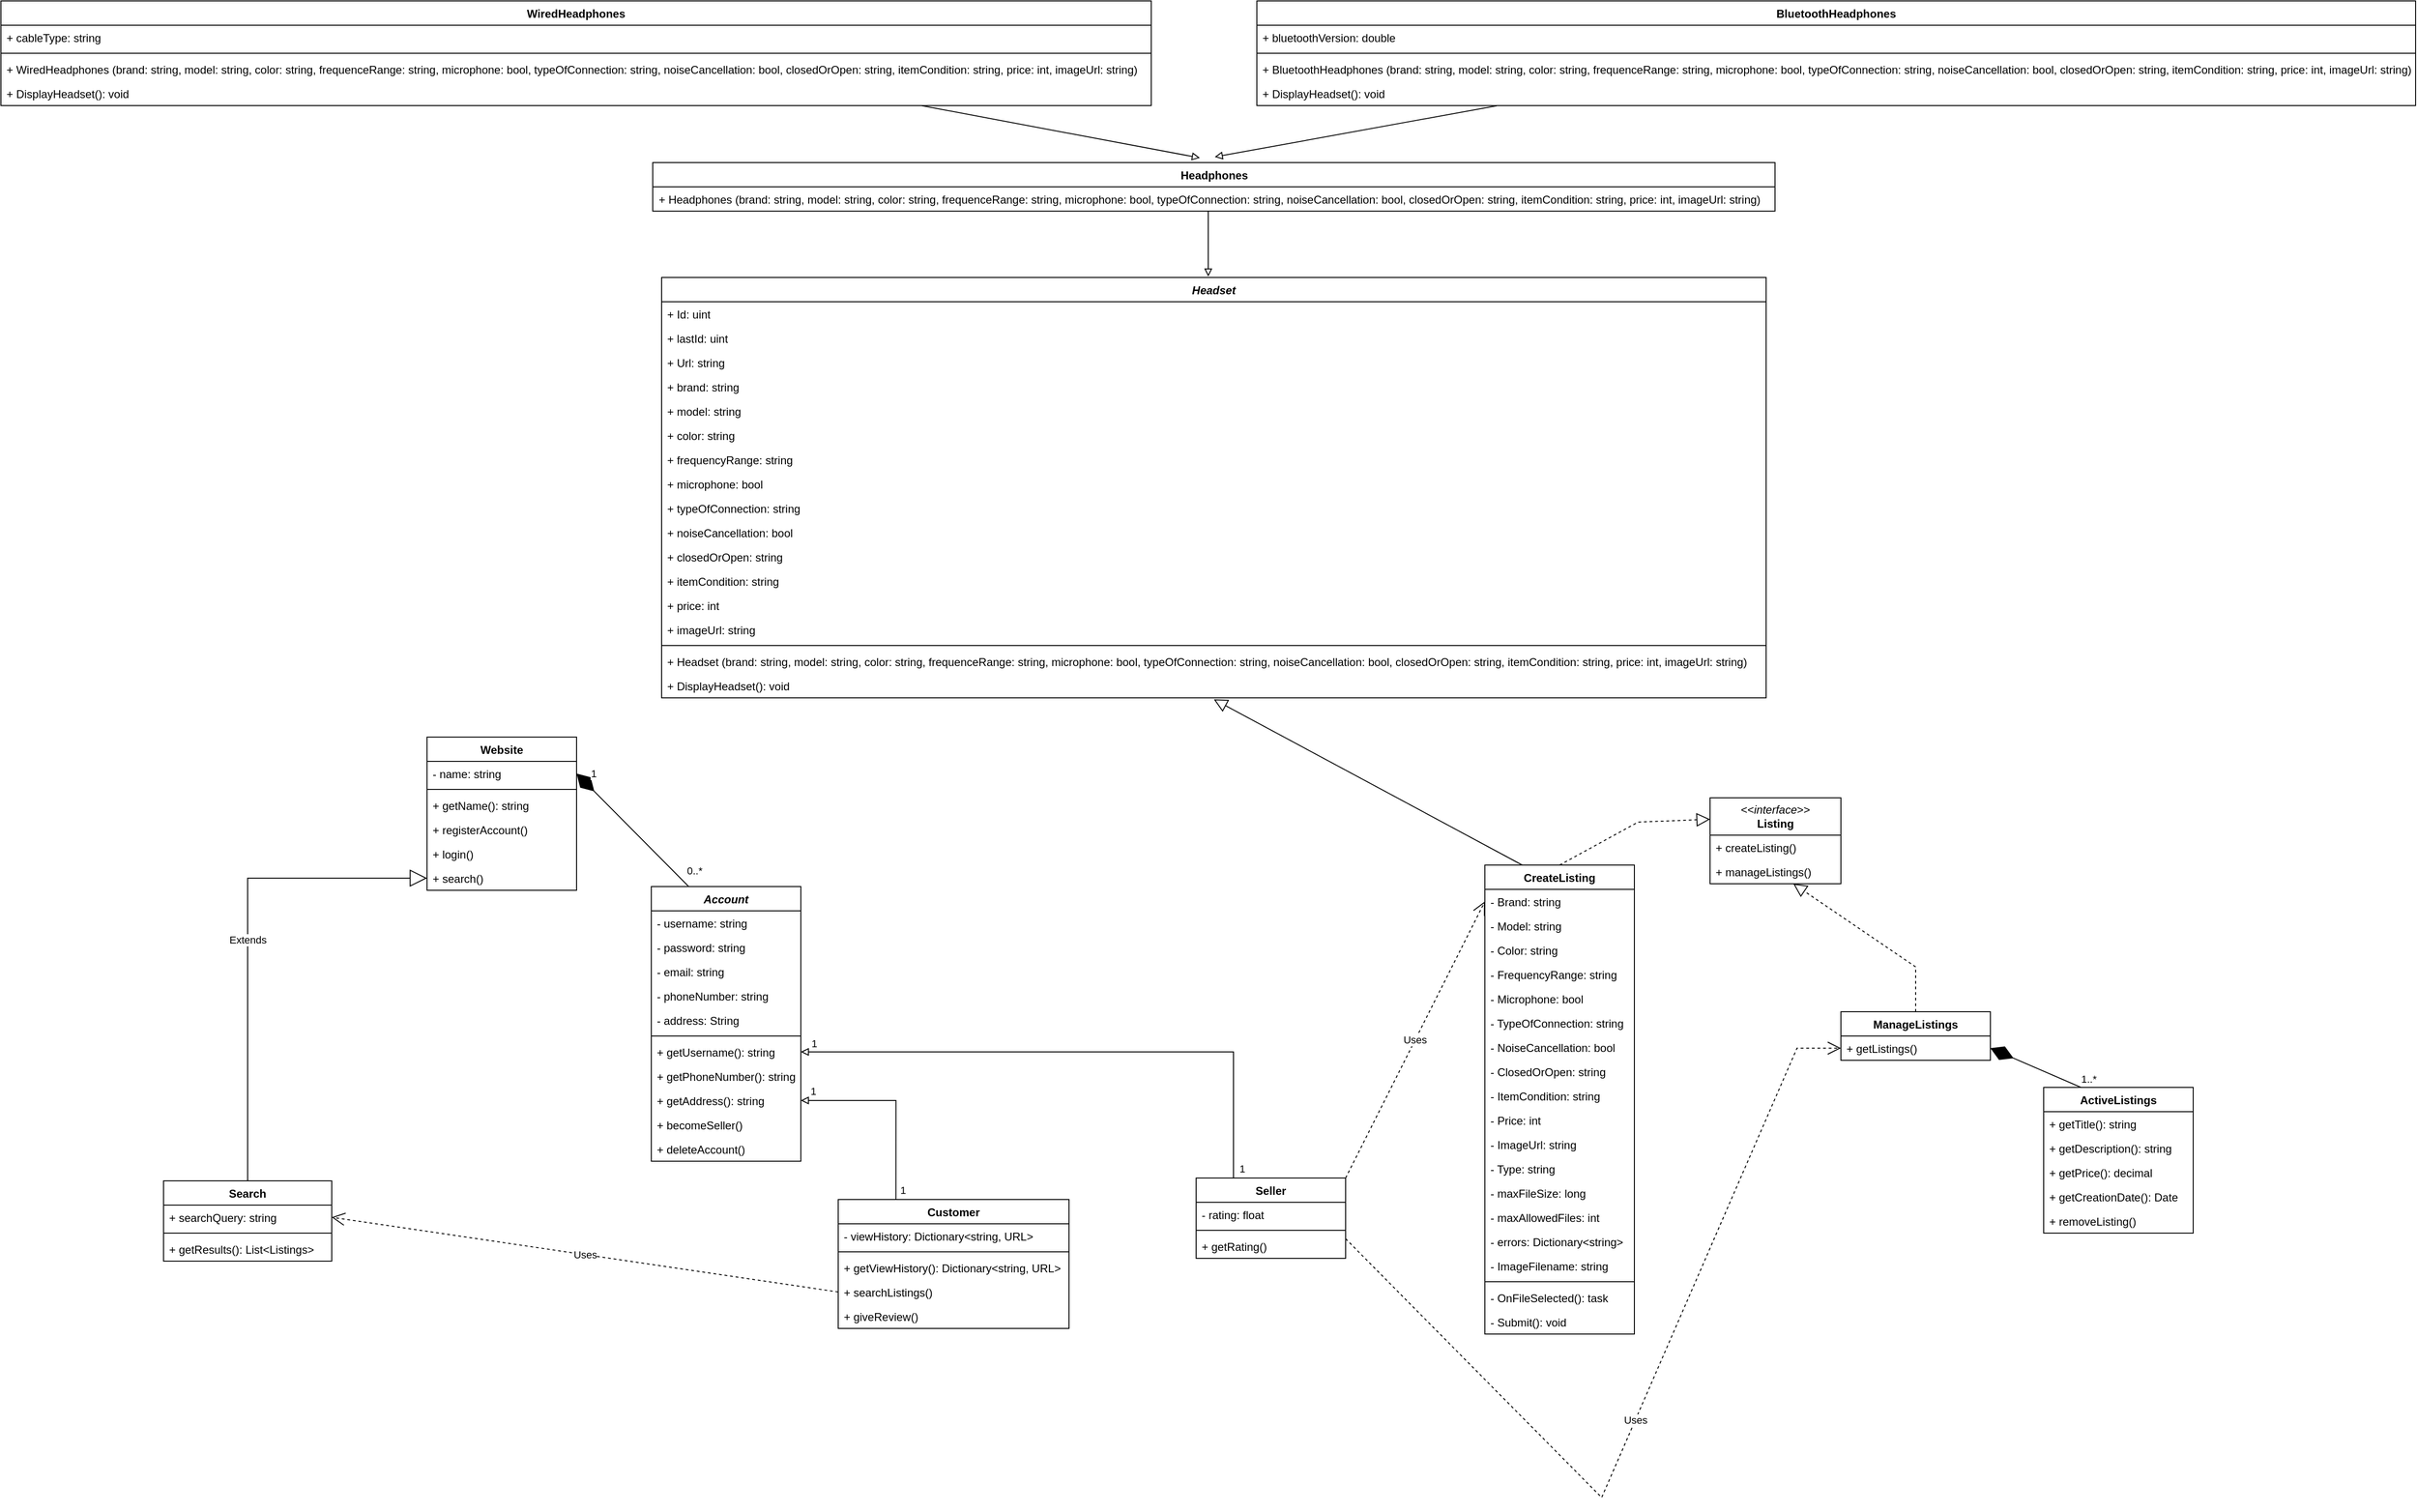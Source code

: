 <mxfile version="24.0.7" type="device">
  <diagram id="C5RBs43oDa-KdzZeNtuy" name="Page-1">
    <mxGraphModel dx="1766" dy="1510" grid="0" gridSize="10" guides="1" tooltips="1" connect="1" arrows="1" fold="1" page="0" pageScale="1" pageWidth="827" pageHeight="1169" math="0" shadow="0">
      <root>
        <mxCell id="WIyWlLk6GJQsqaUBKTNV-0" />
        <mxCell id="WIyWlLk6GJQsqaUBKTNV-1" parent="WIyWlLk6GJQsqaUBKTNV-0" />
        <mxCell id="Wh26aWjTV0uqgQxp3goM-0" value="Website" style="swimlane;fontStyle=1;align=center;verticalAlign=top;childLayout=stackLayout;horizontal=1;startSize=26;horizontalStack=0;resizeParent=1;resizeParentMax=0;resizeLast=0;collapsible=1;marginBottom=0;whiteSpace=wrap;html=1;" parent="WIyWlLk6GJQsqaUBKTNV-1" vertex="1">
          <mxGeometry x="400" y="40" width="160" height="164" as="geometry" />
        </mxCell>
        <mxCell id="Wh26aWjTV0uqgQxp3goM-1" value="- name: string" style="text;strokeColor=none;fillColor=none;align=left;verticalAlign=top;spacingLeft=4;spacingRight=4;overflow=hidden;rotatable=0;points=[[0,0.5],[1,0.5]];portConstraint=eastwest;whiteSpace=wrap;html=1;" parent="Wh26aWjTV0uqgQxp3goM-0" vertex="1">
          <mxGeometry y="26" width="160" height="26" as="geometry" />
        </mxCell>
        <mxCell id="Wh26aWjTV0uqgQxp3goM-2" value="" style="line;strokeWidth=1;fillColor=none;align=left;verticalAlign=middle;spacingTop=-1;spacingLeft=3;spacingRight=3;rotatable=0;labelPosition=right;points=[];portConstraint=eastwest;strokeColor=inherit;" parent="Wh26aWjTV0uqgQxp3goM-0" vertex="1">
          <mxGeometry y="52" width="160" height="8" as="geometry" />
        </mxCell>
        <mxCell id="Wh26aWjTV0uqgQxp3goM-3" value="+ getName(): string" style="text;strokeColor=none;fillColor=none;align=left;verticalAlign=top;spacingLeft=4;spacingRight=4;overflow=hidden;rotatable=0;points=[[0,0.5],[1,0.5]];portConstraint=eastwest;whiteSpace=wrap;html=1;" parent="Wh26aWjTV0uqgQxp3goM-0" vertex="1">
          <mxGeometry y="60" width="160" height="26" as="geometry" />
        </mxCell>
        <mxCell id="Wh26aWjTV0uqgQxp3goM-43" value="+ registerAccount()" style="text;strokeColor=none;fillColor=none;align=left;verticalAlign=top;spacingLeft=4;spacingRight=4;overflow=hidden;rotatable=0;points=[[0,0.5],[1,0.5]];portConstraint=eastwest;whiteSpace=wrap;html=1;" parent="Wh26aWjTV0uqgQxp3goM-0" vertex="1">
          <mxGeometry y="86" width="160" height="26" as="geometry" />
        </mxCell>
        <mxCell id="Wh26aWjTV0uqgQxp3goM-44" value="+ login()" style="text;strokeColor=none;fillColor=none;align=left;verticalAlign=top;spacingLeft=4;spacingRight=4;overflow=hidden;rotatable=0;points=[[0,0.5],[1,0.5]];portConstraint=eastwest;whiteSpace=wrap;html=1;" parent="Wh26aWjTV0uqgQxp3goM-0" vertex="1">
          <mxGeometry y="112" width="160" height="26" as="geometry" />
        </mxCell>
        <mxCell id="Wh26aWjTV0uqgQxp3goM-45" value="+ search()" style="text;strokeColor=none;fillColor=none;align=left;verticalAlign=top;spacingLeft=4;spacingRight=4;overflow=hidden;rotatable=0;points=[[0,0.5],[1,0.5]];portConstraint=eastwest;whiteSpace=wrap;html=1;" parent="Wh26aWjTV0uqgQxp3goM-0" vertex="1">
          <mxGeometry y="138" width="160" height="26" as="geometry" />
        </mxCell>
        <mxCell id="Wh26aWjTV0uqgQxp3goM-4" value="&lt;i&gt;Account&lt;/i&gt;" style="swimlane;fontStyle=1;align=center;verticalAlign=top;childLayout=stackLayout;horizontal=1;startSize=26;horizontalStack=0;resizeParent=1;resizeParentMax=0;resizeLast=0;collapsible=1;marginBottom=0;whiteSpace=wrap;html=1;" parent="WIyWlLk6GJQsqaUBKTNV-1" vertex="1">
          <mxGeometry x="640" y="200" width="160" height="294" as="geometry" />
        </mxCell>
        <mxCell id="Wh26aWjTV0uqgQxp3goM-5" value="- username: string" style="text;strokeColor=none;fillColor=none;align=left;verticalAlign=top;spacingLeft=4;spacingRight=4;overflow=hidden;rotatable=0;points=[[0,0.5],[1,0.5]];portConstraint=eastwest;whiteSpace=wrap;html=1;" parent="Wh26aWjTV0uqgQxp3goM-4" vertex="1">
          <mxGeometry y="26" width="160" height="26" as="geometry" />
        </mxCell>
        <mxCell id="Wh26aWjTV0uqgQxp3goM-8" value="- password: string" style="text;strokeColor=none;fillColor=none;align=left;verticalAlign=top;spacingLeft=4;spacingRight=4;overflow=hidden;rotatable=0;points=[[0,0.5],[1,0.5]];portConstraint=eastwest;whiteSpace=wrap;html=1;" parent="Wh26aWjTV0uqgQxp3goM-4" vertex="1">
          <mxGeometry y="52" width="160" height="26" as="geometry" />
        </mxCell>
        <mxCell id="Wh26aWjTV0uqgQxp3goM-9" value="- email: string" style="text;strokeColor=none;fillColor=none;align=left;verticalAlign=top;spacingLeft=4;spacingRight=4;overflow=hidden;rotatable=0;points=[[0,0.5],[1,0.5]];portConstraint=eastwest;whiteSpace=wrap;html=1;" parent="Wh26aWjTV0uqgQxp3goM-4" vertex="1">
          <mxGeometry y="78" width="160" height="26" as="geometry" />
        </mxCell>
        <mxCell id="Wh26aWjTV0uqgQxp3goM-11" value="- phoneNumber: string" style="text;strokeColor=none;fillColor=none;align=left;verticalAlign=top;spacingLeft=4;spacingRight=4;overflow=hidden;rotatable=0;points=[[0,0.5],[1,0.5]];portConstraint=eastwest;whiteSpace=wrap;html=1;" parent="Wh26aWjTV0uqgQxp3goM-4" vertex="1">
          <mxGeometry y="104" width="160" height="26" as="geometry" />
        </mxCell>
        <mxCell id="Wh26aWjTV0uqgQxp3goM-10" value="- address: String" style="text;strokeColor=none;fillColor=none;align=left;verticalAlign=top;spacingLeft=4;spacingRight=4;overflow=hidden;rotatable=0;points=[[0,0.5],[1,0.5]];portConstraint=eastwest;whiteSpace=wrap;html=1;" parent="Wh26aWjTV0uqgQxp3goM-4" vertex="1">
          <mxGeometry y="130" width="160" height="26" as="geometry" />
        </mxCell>
        <mxCell id="Wh26aWjTV0uqgQxp3goM-6" value="" style="line;strokeWidth=1;fillColor=none;align=left;verticalAlign=middle;spacingTop=-1;spacingLeft=3;spacingRight=3;rotatable=0;labelPosition=right;points=[];portConstraint=eastwest;strokeColor=inherit;" parent="Wh26aWjTV0uqgQxp3goM-4" vertex="1">
          <mxGeometry y="156" width="160" height="8" as="geometry" />
        </mxCell>
        <mxCell id="Wh26aWjTV0uqgQxp3goM-7" value="+ getUsername(): string" style="text;strokeColor=none;fillColor=none;align=left;verticalAlign=top;spacingLeft=4;spacingRight=4;overflow=hidden;rotatable=0;points=[[0,0.5],[1,0.5]];portConstraint=eastwest;whiteSpace=wrap;html=1;" parent="Wh26aWjTV0uqgQxp3goM-4" vertex="1">
          <mxGeometry y="164" width="160" height="26" as="geometry" />
        </mxCell>
        <mxCell id="Wh26aWjTV0uqgQxp3goM-12" value="+ getPhoneNumber(): string" style="text;strokeColor=none;fillColor=none;align=left;verticalAlign=top;spacingLeft=4;spacingRight=4;overflow=hidden;rotatable=0;points=[[0,0.5],[1,0.5]];portConstraint=eastwest;whiteSpace=wrap;html=1;" parent="Wh26aWjTV0uqgQxp3goM-4" vertex="1">
          <mxGeometry y="190" width="160" height="26" as="geometry" />
        </mxCell>
        <mxCell id="Wh26aWjTV0uqgQxp3goM-13" value="+ getAddress(): string" style="text;strokeColor=none;fillColor=none;align=left;verticalAlign=top;spacingLeft=4;spacingRight=4;overflow=hidden;rotatable=0;points=[[0,0.5],[1,0.5]];portConstraint=eastwest;whiteSpace=wrap;html=1;" parent="Wh26aWjTV0uqgQxp3goM-4" vertex="1">
          <mxGeometry y="216" width="160" height="26" as="geometry" />
        </mxCell>
        <mxCell id="Wh26aWjTV0uqgQxp3goM-46" value="+ becomeSeller()" style="text;strokeColor=none;fillColor=none;align=left;verticalAlign=top;spacingLeft=4;spacingRight=4;overflow=hidden;rotatable=0;points=[[0,0.5],[1,0.5]];portConstraint=eastwest;whiteSpace=wrap;html=1;" parent="Wh26aWjTV0uqgQxp3goM-4" vertex="1">
          <mxGeometry y="242" width="160" height="26" as="geometry" />
        </mxCell>
        <mxCell id="Wh26aWjTV0uqgQxp3goM-98" value="+ deleteAccount()" style="text;strokeColor=none;fillColor=none;align=left;verticalAlign=top;spacingLeft=4;spacingRight=4;overflow=hidden;rotatable=0;points=[[0,0.5],[1,0.5]];portConstraint=eastwest;whiteSpace=wrap;html=1;" parent="Wh26aWjTV0uqgQxp3goM-4" vertex="1">
          <mxGeometry y="268" width="160" height="26" as="geometry" />
        </mxCell>
        <mxCell id="Wh26aWjTV0uqgQxp3goM-18" value="" style="endArrow=diamondThin;endFill=1;endSize=24;html=1;rounded=0;entryX=1;entryY=0.5;entryDx=0;entryDy=0;exitX=0.25;exitY=0;exitDx=0;exitDy=0;" parent="WIyWlLk6GJQsqaUBKTNV-1" source="Wh26aWjTV0uqgQxp3goM-4" target="Wh26aWjTV0uqgQxp3goM-1" edge="1">
          <mxGeometry width="160" relative="1" as="geometry">
            <mxPoint x="690" y="190" as="sourcePoint" />
            <mxPoint x="850" y="190" as="targetPoint" />
          </mxGeometry>
        </mxCell>
        <mxCell id="Wh26aWjTV0uqgQxp3goM-19" value="1" style="edgeLabel;html=1;align=center;verticalAlign=middle;resizable=0;points=[];" parent="Wh26aWjTV0uqgQxp3goM-18" vertex="1" connectable="0">
          <mxGeometry x="0.67" y="2" relative="1" as="geometry">
            <mxPoint y="-21" as="offset" />
          </mxGeometry>
        </mxCell>
        <mxCell id="Wh26aWjTV0uqgQxp3goM-20" value="0..*" style="edgeLabel;html=1;align=center;verticalAlign=middle;resizable=0;points=[];" parent="Wh26aWjTV0uqgQxp3goM-18" vertex="1" connectable="0">
          <mxGeometry x="-0.796" relative="1" as="geometry">
            <mxPoint x="18" y="-5" as="offset" />
          </mxGeometry>
        </mxCell>
        <mxCell id="Wh26aWjTV0uqgQxp3goM-41" style="edgeStyle=orthogonalEdgeStyle;rounded=0;orthogonalLoop=1;jettySize=auto;html=1;exitX=0.25;exitY=0;exitDx=0;exitDy=0;entryX=1;entryY=0.5;entryDx=0;entryDy=0;endArrow=block;endFill=0;" parent="WIyWlLk6GJQsqaUBKTNV-1" source="Wh26aWjTV0uqgQxp3goM-21" target="Wh26aWjTV0uqgQxp3goM-13" edge="1">
          <mxGeometry relative="1" as="geometry" />
        </mxCell>
        <mxCell id="Wh26aWjTV0uqgQxp3goM-109" value="1" style="edgeLabel;html=1;align=center;verticalAlign=middle;resizable=0;points=[];" parent="Wh26aWjTV0uqgQxp3goM-41" vertex="1" connectable="0">
          <mxGeometry x="0.861" y="-1" relative="1" as="geometry">
            <mxPoint x="-2" y="-9" as="offset" />
          </mxGeometry>
        </mxCell>
        <mxCell id="Wh26aWjTV0uqgQxp3goM-110" value="1" style="edgeLabel;html=1;align=center;verticalAlign=middle;resizable=0;points=[];" parent="Wh26aWjTV0uqgQxp3goM-41" vertex="1" connectable="0">
          <mxGeometry x="-0.903" y="2" relative="1" as="geometry">
            <mxPoint x="9" as="offset" />
          </mxGeometry>
        </mxCell>
        <mxCell id="Wh26aWjTV0uqgQxp3goM-21" value="Customer" style="swimlane;fontStyle=1;align=center;verticalAlign=top;childLayout=stackLayout;horizontal=1;startSize=26;horizontalStack=0;resizeParent=1;resizeParentMax=0;resizeLast=0;collapsible=1;marginBottom=0;whiteSpace=wrap;html=1;" parent="WIyWlLk6GJQsqaUBKTNV-1" vertex="1">
          <mxGeometry x="840" y="535" width="247" height="138" as="geometry" />
        </mxCell>
        <mxCell id="Wh26aWjTV0uqgQxp3goM-26" value="- viewHistory: Dictionary&amp;lt;string, URL&amp;gt;" style="text;strokeColor=none;fillColor=none;align=left;verticalAlign=top;spacingLeft=4;spacingRight=4;overflow=hidden;rotatable=0;points=[[0,0.5],[1,0.5]];portConstraint=eastwest;whiteSpace=wrap;html=1;" parent="Wh26aWjTV0uqgQxp3goM-21" vertex="1">
          <mxGeometry y="26" width="247" height="26" as="geometry" />
        </mxCell>
        <mxCell id="Wh26aWjTV0uqgQxp3goM-27" value="" style="line;strokeWidth=1;fillColor=none;align=left;verticalAlign=middle;spacingTop=-1;spacingLeft=3;spacingRight=3;rotatable=0;labelPosition=right;points=[];portConstraint=eastwest;strokeColor=inherit;" parent="Wh26aWjTV0uqgQxp3goM-21" vertex="1">
          <mxGeometry y="52" width="247" height="8" as="geometry" />
        </mxCell>
        <mxCell id="Wh26aWjTV0uqgQxp3goM-104" value="+ getViewHistory(): Dictionary&amp;lt;string, URL&amp;gt;" style="text;strokeColor=none;fillColor=none;align=left;verticalAlign=top;spacingLeft=4;spacingRight=4;overflow=hidden;rotatable=0;points=[[0,0.5],[1,0.5]];portConstraint=eastwest;whiteSpace=wrap;html=1;" parent="Wh26aWjTV0uqgQxp3goM-21" vertex="1">
          <mxGeometry y="60" width="247" height="26" as="geometry" />
        </mxCell>
        <mxCell id="Wh26aWjTV0uqgQxp3goM-28" value="+ searchListings()" style="text;strokeColor=none;fillColor=none;align=left;verticalAlign=top;spacingLeft=4;spacingRight=4;overflow=hidden;rotatable=0;points=[[0,0.5],[1,0.5]];portConstraint=eastwest;whiteSpace=wrap;html=1;" parent="Wh26aWjTV0uqgQxp3goM-21" vertex="1">
          <mxGeometry y="86" width="247" height="26" as="geometry" />
        </mxCell>
        <mxCell id="Wh26aWjTV0uqgQxp3goM-29" value="+ giveReview()" style="text;strokeColor=none;fillColor=none;align=left;verticalAlign=top;spacingLeft=4;spacingRight=4;overflow=hidden;rotatable=0;points=[[0,0.5],[1,0.5]];portConstraint=eastwest;whiteSpace=wrap;html=1;" parent="Wh26aWjTV0uqgQxp3goM-21" vertex="1">
          <mxGeometry y="112" width="247" height="26" as="geometry" />
        </mxCell>
        <mxCell id="Wh26aWjTV0uqgQxp3goM-31" value="Seller" style="swimlane;fontStyle=1;align=center;verticalAlign=top;childLayout=stackLayout;horizontal=1;startSize=26;horizontalStack=0;resizeParent=1;resizeParentMax=0;resizeLast=0;collapsible=1;marginBottom=0;whiteSpace=wrap;html=1;" parent="WIyWlLk6GJQsqaUBKTNV-1" vertex="1">
          <mxGeometry x="1223" y="512" width="160" height="86" as="geometry" />
        </mxCell>
        <mxCell id="Wh26aWjTV0uqgQxp3goM-32" value="- rating: float" style="text;strokeColor=none;fillColor=none;align=left;verticalAlign=top;spacingLeft=4;spacingRight=4;overflow=hidden;rotatable=0;points=[[0,0.5],[1,0.5]];portConstraint=eastwest;whiteSpace=wrap;html=1;" parent="Wh26aWjTV0uqgQxp3goM-31" vertex="1">
          <mxGeometry y="26" width="160" height="26" as="geometry" />
        </mxCell>
        <mxCell id="Wh26aWjTV0uqgQxp3goM-37" value="" style="line;strokeWidth=1;fillColor=none;align=left;verticalAlign=middle;spacingTop=-1;spacingLeft=3;spacingRight=3;rotatable=0;labelPosition=right;points=[];portConstraint=eastwest;strokeColor=inherit;" parent="Wh26aWjTV0uqgQxp3goM-31" vertex="1">
          <mxGeometry y="52" width="160" height="8" as="geometry" />
        </mxCell>
        <mxCell id="Wh26aWjTV0uqgQxp3goM-97" value="+ getRating()" style="text;strokeColor=none;fillColor=none;align=left;verticalAlign=top;spacingLeft=4;spacingRight=4;overflow=hidden;rotatable=0;points=[[0,0.5],[1,0.5]];portConstraint=eastwest;whiteSpace=wrap;html=1;" parent="Wh26aWjTV0uqgQxp3goM-31" vertex="1">
          <mxGeometry y="60" width="160" height="26" as="geometry" />
        </mxCell>
        <mxCell id="Wh26aWjTV0uqgQxp3goM-42" style="edgeStyle=orthogonalEdgeStyle;rounded=0;orthogonalLoop=1;jettySize=auto;html=1;exitX=0.25;exitY=0;exitDx=0;exitDy=0;entryX=1;entryY=0.5;entryDx=0;entryDy=0;endArrow=block;endFill=0;" parent="WIyWlLk6GJQsqaUBKTNV-1" source="Wh26aWjTV0uqgQxp3goM-31" target="Wh26aWjTV0uqgQxp3goM-7" edge="1">
          <mxGeometry relative="1" as="geometry" />
        </mxCell>
        <mxCell id="Wh26aWjTV0uqgQxp3goM-107" value="1" style="edgeLabel;html=1;align=center;verticalAlign=middle;resizable=0;points=[];" parent="Wh26aWjTV0uqgQxp3goM-42" vertex="1" connectable="0">
          <mxGeometry x="0.933" relative="1" as="geometry">
            <mxPoint x="-6" y="-9" as="offset" />
          </mxGeometry>
        </mxCell>
        <mxCell id="Wh26aWjTV0uqgQxp3goM-108" value="1" style="edgeLabel;html=1;align=center;verticalAlign=middle;resizable=0;points=[];" parent="Wh26aWjTV0uqgQxp3goM-42" vertex="1" connectable="0">
          <mxGeometry x="-0.965" y="-1" relative="1" as="geometry">
            <mxPoint x="8" as="offset" />
          </mxGeometry>
        </mxCell>
        <mxCell id="Wh26aWjTV0uqgQxp3goM-48" value="&amp;lt;&amp;lt;&lt;i&gt;interface&lt;/i&gt;&amp;gt;&amp;gt;&lt;br&gt;&lt;b&gt;Listing&lt;/b&gt;" style="swimlane;fontStyle=0;childLayout=stackLayout;horizontal=1;startSize=40;fillColor=none;horizontalStack=0;resizeParent=1;resizeParentMax=0;resizeLast=0;collapsible=1;marginBottom=0;whiteSpace=wrap;html=1;" parent="WIyWlLk6GJQsqaUBKTNV-1" vertex="1">
          <mxGeometry x="1773" y="105" width="140" height="92" as="geometry" />
        </mxCell>
        <mxCell id="Wh26aWjTV0uqgQxp3goM-49" value="+ createListing()" style="text;strokeColor=none;fillColor=none;align=left;verticalAlign=top;spacingLeft=4;spacingRight=4;overflow=hidden;rotatable=0;points=[[0,0.5],[1,0.5]];portConstraint=eastwest;whiteSpace=wrap;html=1;" parent="Wh26aWjTV0uqgQxp3goM-48" vertex="1">
          <mxGeometry y="40" width="140" height="26" as="geometry" />
        </mxCell>
        <mxCell id="Wh26aWjTV0uqgQxp3goM-50" value="+ manageListings()" style="text;strokeColor=none;fillColor=none;align=left;verticalAlign=top;spacingLeft=4;spacingRight=4;overflow=hidden;rotatable=0;points=[[0,0.5],[1,0.5]];portConstraint=eastwest;whiteSpace=wrap;html=1;" parent="Wh26aWjTV0uqgQxp3goM-48" vertex="1">
          <mxGeometry y="66" width="140" height="26" as="geometry" />
        </mxCell>
        <mxCell id="Wh26aWjTV0uqgQxp3goM-52" value="CreateListing" style="swimlane;fontStyle=1;align=center;verticalAlign=top;childLayout=stackLayout;horizontal=1;startSize=26;horizontalStack=0;resizeParent=1;resizeParentMax=0;resizeLast=0;collapsible=1;marginBottom=0;whiteSpace=wrap;html=1;" parent="WIyWlLk6GJQsqaUBKTNV-1" vertex="1">
          <mxGeometry x="1532" y="177" width="160" height="502" as="geometry" />
        </mxCell>
        <mxCell id="Wh26aWjTV0uqgQxp3goM-53" value="- Brand: string" style="text;strokeColor=none;fillColor=none;align=left;verticalAlign=top;spacingLeft=4;spacingRight=4;overflow=hidden;rotatable=0;points=[[0,0.5],[1,0.5]];portConstraint=eastwest;whiteSpace=wrap;html=1;" parent="Wh26aWjTV0uqgQxp3goM-52" vertex="1">
          <mxGeometry y="26" width="160" height="26" as="geometry" />
        </mxCell>
        <mxCell id="Wh26aWjTV0uqgQxp3goM-60" value="- Model: string" style="text;strokeColor=none;fillColor=none;align=left;verticalAlign=top;spacingLeft=4;spacingRight=4;overflow=hidden;rotatable=0;points=[[0,0.5],[1,0.5]];portConstraint=eastwest;whiteSpace=wrap;html=1;" parent="Wh26aWjTV0uqgQxp3goM-52" vertex="1">
          <mxGeometry y="52" width="160" height="26" as="geometry" />
        </mxCell>
        <mxCell id="Wh26aWjTV0uqgQxp3goM-61" value="- Color: string" style="text;strokeColor=none;fillColor=none;align=left;verticalAlign=top;spacingLeft=4;spacingRight=4;overflow=hidden;rotatable=0;points=[[0,0.5],[1,0.5]];portConstraint=eastwest;whiteSpace=wrap;html=1;" parent="Wh26aWjTV0uqgQxp3goM-52" vertex="1">
          <mxGeometry y="78" width="160" height="26" as="geometry" />
        </mxCell>
        <mxCell id="Wh26aWjTV0uqgQxp3goM-62" value="- FrequencyRange: string" style="text;strokeColor=none;fillColor=none;align=left;verticalAlign=top;spacingLeft=4;spacingRight=4;overflow=hidden;rotatable=0;points=[[0,0.5],[1,0.5]];portConstraint=eastwest;whiteSpace=wrap;html=1;" parent="Wh26aWjTV0uqgQxp3goM-52" vertex="1">
          <mxGeometry y="104" width="160" height="26" as="geometry" />
        </mxCell>
        <mxCell id="VGPgQlgKn9IcJByzv7eH-1" value="- Microphone: bool" style="text;strokeColor=none;fillColor=none;align=left;verticalAlign=top;spacingLeft=4;spacingRight=4;overflow=hidden;rotatable=0;points=[[0,0.5],[1,0.5]];portConstraint=eastwest;whiteSpace=wrap;html=1;" vertex="1" parent="Wh26aWjTV0uqgQxp3goM-52">
          <mxGeometry y="130" width="160" height="26" as="geometry" />
        </mxCell>
        <mxCell id="VGPgQlgKn9IcJByzv7eH-0" value="- TypeOfConnection: string" style="text;strokeColor=none;fillColor=none;align=left;verticalAlign=top;spacingLeft=4;spacingRight=4;overflow=hidden;rotatable=0;points=[[0,0.5],[1,0.5]];portConstraint=eastwest;whiteSpace=wrap;html=1;" vertex="1" parent="Wh26aWjTV0uqgQxp3goM-52">
          <mxGeometry y="156" width="160" height="26" as="geometry" />
        </mxCell>
        <mxCell id="VGPgQlgKn9IcJByzv7eH-2" value="- NoiseCancellation: bool" style="text;strokeColor=none;fillColor=none;align=left;verticalAlign=top;spacingLeft=4;spacingRight=4;overflow=hidden;rotatable=0;points=[[0,0.5],[1,0.5]];portConstraint=eastwest;whiteSpace=wrap;html=1;" vertex="1" parent="Wh26aWjTV0uqgQxp3goM-52">
          <mxGeometry y="182" width="160" height="26" as="geometry" />
        </mxCell>
        <mxCell id="VGPgQlgKn9IcJByzv7eH-3" value="- ClosedOrOpen: string" style="text;strokeColor=none;fillColor=none;align=left;verticalAlign=top;spacingLeft=4;spacingRight=4;overflow=hidden;rotatable=0;points=[[0,0.5],[1,0.5]];portConstraint=eastwest;whiteSpace=wrap;html=1;" vertex="1" parent="Wh26aWjTV0uqgQxp3goM-52">
          <mxGeometry y="208" width="160" height="26" as="geometry" />
        </mxCell>
        <mxCell id="VGPgQlgKn9IcJByzv7eH-4" value="- ItemCondition: string" style="text;strokeColor=none;fillColor=none;align=left;verticalAlign=top;spacingLeft=4;spacingRight=4;overflow=hidden;rotatable=0;points=[[0,0.5],[1,0.5]];portConstraint=eastwest;whiteSpace=wrap;html=1;" vertex="1" parent="Wh26aWjTV0uqgQxp3goM-52">
          <mxGeometry y="234" width="160" height="26" as="geometry" />
        </mxCell>
        <mxCell id="VGPgQlgKn9IcJByzv7eH-5" value="- Price: int" style="text;strokeColor=none;fillColor=none;align=left;verticalAlign=top;spacingLeft=4;spacingRight=4;overflow=hidden;rotatable=0;points=[[0,0.5],[1,0.5]];portConstraint=eastwest;whiteSpace=wrap;html=1;" vertex="1" parent="Wh26aWjTV0uqgQxp3goM-52">
          <mxGeometry y="260" width="160" height="26" as="geometry" />
        </mxCell>
        <mxCell id="VGPgQlgKn9IcJByzv7eH-6" value="- ImageUrl: string" style="text;strokeColor=none;fillColor=none;align=left;verticalAlign=top;spacingLeft=4;spacingRight=4;overflow=hidden;rotatable=0;points=[[0,0.5],[1,0.5]];portConstraint=eastwest;whiteSpace=wrap;html=1;" vertex="1" parent="Wh26aWjTV0uqgQxp3goM-52">
          <mxGeometry y="286" width="160" height="26" as="geometry" />
        </mxCell>
        <mxCell id="VGPgQlgKn9IcJByzv7eH-7" value="- Type: string" style="text;strokeColor=none;fillColor=none;align=left;verticalAlign=top;spacingLeft=4;spacingRight=4;overflow=hidden;rotatable=0;points=[[0,0.5],[1,0.5]];portConstraint=eastwest;whiteSpace=wrap;html=1;" vertex="1" parent="Wh26aWjTV0uqgQxp3goM-52">
          <mxGeometry y="312" width="160" height="26" as="geometry" />
        </mxCell>
        <mxCell id="VGPgQlgKn9IcJByzv7eH-8" value="- maxFileSize: long" style="text;strokeColor=none;fillColor=none;align=left;verticalAlign=top;spacingLeft=4;spacingRight=4;overflow=hidden;rotatable=0;points=[[0,0.5],[1,0.5]];portConstraint=eastwest;whiteSpace=wrap;html=1;" vertex="1" parent="Wh26aWjTV0uqgQxp3goM-52">
          <mxGeometry y="338" width="160" height="26" as="geometry" />
        </mxCell>
        <mxCell id="VGPgQlgKn9IcJByzv7eH-9" value="- maxAllowedFiles: int" style="text;strokeColor=none;fillColor=none;align=left;verticalAlign=top;spacingLeft=4;spacingRight=4;overflow=hidden;rotatable=0;points=[[0,0.5],[1,0.5]];portConstraint=eastwest;whiteSpace=wrap;html=1;" vertex="1" parent="Wh26aWjTV0uqgQxp3goM-52">
          <mxGeometry y="364" width="160" height="26" as="geometry" />
        </mxCell>
        <mxCell id="VGPgQlgKn9IcJByzv7eH-10" value="- errors: Dictionary&amp;lt;string&amp;gt;" style="text;strokeColor=none;fillColor=none;align=left;verticalAlign=top;spacingLeft=4;spacingRight=4;overflow=hidden;rotatable=0;points=[[0,0.5],[1,0.5]];portConstraint=eastwest;whiteSpace=wrap;html=1;" vertex="1" parent="Wh26aWjTV0uqgQxp3goM-52">
          <mxGeometry y="390" width="160" height="26" as="geometry" />
        </mxCell>
        <mxCell id="VGPgQlgKn9IcJByzv7eH-11" value="- ImageFilename: string" style="text;strokeColor=none;fillColor=none;align=left;verticalAlign=top;spacingLeft=4;spacingRight=4;overflow=hidden;rotatable=0;points=[[0,0.5],[1,0.5]];portConstraint=eastwest;whiteSpace=wrap;html=1;" vertex="1" parent="Wh26aWjTV0uqgQxp3goM-52">
          <mxGeometry y="416" width="160" height="26" as="geometry" />
        </mxCell>
        <mxCell id="Wh26aWjTV0uqgQxp3goM-54" value="" style="line;strokeWidth=1;fillColor=none;align=left;verticalAlign=middle;spacingTop=-1;spacingLeft=3;spacingRight=3;rotatable=0;labelPosition=right;points=[];portConstraint=eastwest;strokeColor=inherit;" parent="Wh26aWjTV0uqgQxp3goM-52" vertex="1">
          <mxGeometry y="442" width="160" height="8" as="geometry" />
        </mxCell>
        <mxCell id="Wh26aWjTV0uqgQxp3goM-55" value="- OnFileSelected(): task" style="text;strokeColor=none;fillColor=none;align=left;verticalAlign=top;spacingLeft=4;spacingRight=4;overflow=hidden;rotatable=0;points=[[0,0.5],[1,0.5]];portConstraint=eastwest;whiteSpace=wrap;html=1;" parent="Wh26aWjTV0uqgQxp3goM-52" vertex="1">
          <mxGeometry y="450" width="160" height="26" as="geometry" />
        </mxCell>
        <mxCell id="Wh26aWjTV0uqgQxp3goM-64" value="- Submit(): void" style="text;strokeColor=none;fillColor=none;align=left;verticalAlign=top;spacingLeft=4;spacingRight=4;overflow=hidden;rotatable=0;points=[[0,0.5],[1,0.5]];portConstraint=eastwest;whiteSpace=wrap;html=1;" parent="Wh26aWjTV0uqgQxp3goM-52" vertex="1">
          <mxGeometry y="476" width="160" height="26" as="geometry" />
        </mxCell>
        <mxCell id="Wh26aWjTV0uqgQxp3goM-59" value="" style="endArrow=block;dashed=1;endFill=0;endSize=12;html=1;rounded=0;exitX=0.5;exitY=0;exitDx=0;exitDy=0;entryX=0;entryY=0.25;entryDx=0;entryDy=0;" parent="WIyWlLk6GJQsqaUBKTNV-1" source="Wh26aWjTV0uqgQxp3goM-52" target="Wh26aWjTV0uqgQxp3goM-48" edge="1">
          <mxGeometry width="160" relative="1" as="geometry">
            <mxPoint x="1674" y="314" as="sourcePoint" />
            <mxPoint x="1592" y="252" as="targetPoint" />
            <Array as="points">
              <mxPoint x="1696" y="131" />
            </Array>
          </mxGeometry>
        </mxCell>
        <mxCell id="Wh26aWjTV0uqgQxp3goM-67" value="ManageListings" style="swimlane;fontStyle=1;align=center;verticalAlign=top;childLayout=stackLayout;horizontal=1;startSize=26;horizontalStack=0;resizeParent=1;resizeParentMax=0;resizeLast=0;collapsible=1;marginBottom=0;whiteSpace=wrap;html=1;" parent="WIyWlLk6GJQsqaUBKTNV-1" vertex="1">
          <mxGeometry x="1913" y="334" width="160" height="52" as="geometry" />
        </mxCell>
        <mxCell id="Wh26aWjTV0uqgQxp3goM-73" value="+ getListings()" style="text;strokeColor=none;fillColor=none;align=left;verticalAlign=top;spacingLeft=4;spacingRight=4;overflow=hidden;rotatable=0;points=[[0,0.5],[1,0.5]];portConstraint=eastwest;whiteSpace=wrap;html=1;" parent="Wh26aWjTV0uqgQxp3goM-67" vertex="1">
          <mxGeometry y="26" width="160" height="26" as="geometry" />
        </mxCell>
        <mxCell id="Wh26aWjTV0uqgQxp3goM-78" value="" style="endArrow=block;dashed=1;endFill=0;endSize=12;html=1;rounded=0;exitX=0.5;exitY=0;exitDx=0;exitDy=0;" parent="WIyWlLk6GJQsqaUBKTNV-1" source="Wh26aWjTV0uqgQxp3goM-67" target="Wh26aWjTV0uqgQxp3goM-50" edge="1">
          <mxGeometry width="160" relative="1" as="geometry">
            <mxPoint x="1969" y="282" as="sourcePoint" />
            <mxPoint x="2129" y="282" as="targetPoint" />
            <Array as="points">
              <mxPoint x="1993" y="286" />
            </Array>
          </mxGeometry>
        </mxCell>
        <mxCell id="Wh26aWjTV0uqgQxp3goM-81" value="ActiveListings" style="swimlane;fontStyle=1;align=center;verticalAlign=top;childLayout=stackLayout;horizontal=1;startSize=26;horizontalStack=0;resizeParent=1;resizeParentMax=0;resizeLast=0;collapsible=1;marginBottom=0;whiteSpace=wrap;html=1;" parent="WIyWlLk6GJQsqaUBKTNV-1" vertex="1">
          <mxGeometry x="2130" y="415" width="160" height="156" as="geometry" />
        </mxCell>
        <mxCell id="Wh26aWjTV0uqgQxp3goM-87" value="+ getTitle(): string" style="text;strokeColor=none;fillColor=none;align=left;verticalAlign=top;spacingLeft=4;spacingRight=4;overflow=hidden;rotatable=0;points=[[0,0.5],[1,0.5]];portConstraint=eastwest;whiteSpace=wrap;html=1;" parent="Wh26aWjTV0uqgQxp3goM-81" vertex="1">
          <mxGeometry y="26" width="160" height="26" as="geometry" />
        </mxCell>
        <mxCell id="Wh26aWjTV0uqgQxp3goM-88" value="+ getDescription(): string" style="text;strokeColor=none;fillColor=none;align=left;verticalAlign=top;spacingLeft=4;spacingRight=4;overflow=hidden;rotatable=0;points=[[0,0.5],[1,0.5]];portConstraint=eastwest;whiteSpace=wrap;html=1;" parent="Wh26aWjTV0uqgQxp3goM-81" vertex="1">
          <mxGeometry y="52" width="160" height="26" as="geometry" />
        </mxCell>
        <mxCell id="Wh26aWjTV0uqgQxp3goM-89" value="+ getPrice(): decimal" style="text;strokeColor=none;fillColor=none;align=left;verticalAlign=top;spacingLeft=4;spacingRight=4;overflow=hidden;rotatable=0;points=[[0,0.5],[1,0.5]];portConstraint=eastwest;whiteSpace=wrap;html=1;" parent="Wh26aWjTV0uqgQxp3goM-81" vertex="1">
          <mxGeometry y="78" width="160" height="26" as="geometry" />
        </mxCell>
        <mxCell id="Wh26aWjTV0uqgQxp3goM-90" value="+ getCreationDate(): Date" style="text;strokeColor=none;fillColor=none;align=left;verticalAlign=top;spacingLeft=4;spacingRight=4;overflow=hidden;rotatable=0;points=[[0,0.5],[1,0.5]];portConstraint=eastwest;whiteSpace=wrap;html=1;" parent="Wh26aWjTV0uqgQxp3goM-81" vertex="1">
          <mxGeometry y="104" width="160" height="26" as="geometry" />
        </mxCell>
        <mxCell id="Wh26aWjTV0uqgQxp3goM-91" value="+ removeListing()" style="text;strokeColor=none;fillColor=none;align=left;verticalAlign=top;spacingLeft=4;spacingRight=4;overflow=hidden;rotatable=0;points=[[0,0.5],[1,0.5]];portConstraint=eastwest;whiteSpace=wrap;html=1;" parent="Wh26aWjTV0uqgQxp3goM-81" vertex="1">
          <mxGeometry y="130" width="160" height="26" as="geometry" />
        </mxCell>
        <mxCell id="Wh26aWjTV0uqgQxp3goM-94" value="" style="endArrow=diamondThin;endFill=1;endSize=24;html=1;rounded=0;entryX=1;entryY=0.5;entryDx=0;entryDy=0;exitX=0.25;exitY=0;exitDx=0;exitDy=0;" parent="WIyWlLk6GJQsqaUBKTNV-1" source="Wh26aWjTV0uqgQxp3goM-81" target="Wh26aWjTV0uqgQxp3goM-73" edge="1">
          <mxGeometry width="160" relative="1" as="geometry">
            <mxPoint x="1976" y="444" as="sourcePoint" />
            <mxPoint x="2136" y="444" as="targetPoint" />
          </mxGeometry>
        </mxCell>
        <mxCell id="Wh26aWjTV0uqgQxp3goM-111" value="1..*" style="edgeLabel;html=1;align=center;verticalAlign=middle;resizable=0;points=[];" parent="Wh26aWjTV0uqgQxp3goM-94" vertex="1" connectable="0">
          <mxGeometry x="-0.726" y="1" relative="1" as="geometry">
            <mxPoint x="21" y="-4" as="offset" />
          </mxGeometry>
        </mxCell>
        <mxCell id="Wh26aWjTV0uqgQxp3goM-95" value="Uses" style="endArrow=open;endSize=12;dashed=1;html=1;rounded=0;exitX=1;exitY=0;exitDx=0;exitDy=0;entryX=0;entryY=0.5;entryDx=0;entryDy=0;" parent="WIyWlLk6GJQsqaUBKTNV-1" source="Wh26aWjTV0uqgQxp3goM-31" target="Wh26aWjTV0uqgQxp3goM-53" edge="1">
          <mxGeometry width="160" relative="1" as="geometry">
            <mxPoint x="1401" y="449" as="sourcePoint" />
            <mxPoint x="1561" y="449" as="targetPoint" />
          </mxGeometry>
        </mxCell>
        <mxCell id="Wh26aWjTV0uqgQxp3goM-96" value="Uses" style="endArrow=open;endSize=12;dashed=1;html=1;rounded=0;exitX=1;exitY=0.5;exitDx=0;exitDy=0;entryX=0;entryY=0.5;entryDx=0;entryDy=0;" parent="WIyWlLk6GJQsqaUBKTNV-1" target="Wh26aWjTV0uqgQxp3goM-73" edge="1">
          <mxGeometry width="160" relative="1" as="geometry">
            <mxPoint x="1383" y="577" as="sourcePoint" />
            <mxPoint x="1649" y="619" as="targetPoint" />
            <Array as="points">
              <mxPoint x="1657" y="854" />
              <mxPoint x="1866" y="373" />
            </Array>
          </mxGeometry>
        </mxCell>
        <mxCell id="Wh26aWjTV0uqgQxp3goM-99" value="Search" style="swimlane;fontStyle=1;align=center;verticalAlign=top;childLayout=stackLayout;horizontal=1;startSize=26;horizontalStack=0;resizeParent=1;resizeParentMax=0;resizeLast=0;collapsible=1;marginBottom=0;whiteSpace=wrap;html=1;" parent="WIyWlLk6GJQsqaUBKTNV-1" vertex="1">
          <mxGeometry x="118" y="515" width="180" height="86" as="geometry" />
        </mxCell>
        <mxCell id="Wh26aWjTV0uqgQxp3goM-100" value="+ searchQuery: string" style="text;strokeColor=none;fillColor=none;align=left;verticalAlign=top;spacingLeft=4;spacingRight=4;overflow=hidden;rotatable=0;points=[[0,0.5],[1,0.5]];portConstraint=eastwest;whiteSpace=wrap;html=1;" parent="Wh26aWjTV0uqgQxp3goM-99" vertex="1">
          <mxGeometry y="26" width="180" height="26" as="geometry" />
        </mxCell>
        <mxCell id="Wh26aWjTV0uqgQxp3goM-101" value="" style="line;strokeWidth=1;fillColor=none;align=left;verticalAlign=middle;spacingTop=-1;spacingLeft=3;spacingRight=3;rotatable=0;labelPosition=right;points=[];portConstraint=eastwest;strokeColor=inherit;" parent="Wh26aWjTV0uqgQxp3goM-99" vertex="1">
          <mxGeometry y="52" width="180" height="8" as="geometry" />
        </mxCell>
        <mxCell id="Wh26aWjTV0uqgQxp3goM-102" value="+ getResults(): List&amp;lt;Listings&amp;gt;" style="text;strokeColor=none;fillColor=none;align=left;verticalAlign=top;spacingLeft=4;spacingRight=4;overflow=hidden;rotatable=0;points=[[0,0.5],[1,0.5]];portConstraint=eastwest;whiteSpace=wrap;html=1;" parent="Wh26aWjTV0uqgQxp3goM-99" vertex="1">
          <mxGeometry y="60" width="180" height="26" as="geometry" />
        </mxCell>
        <mxCell id="Wh26aWjTV0uqgQxp3goM-103" value="Uses" style="endArrow=open;endSize=12;dashed=1;html=1;rounded=0;entryX=1;entryY=0.5;entryDx=0;entryDy=0;exitX=0;exitY=0.5;exitDx=0;exitDy=0;" parent="WIyWlLk6GJQsqaUBKTNV-1" source="Wh26aWjTV0uqgQxp3goM-28" target="Wh26aWjTV0uqgQxp3goM-100" edge="1">
          <mxGeometry width="160" relative="1" as="geometry">
            <mxPoint x="795" y="591" as="sourcePoint" />
            <mxPoint x="955" y="591" as="targetPoint" />
          </mxGeometry>
        </mxCell>
        <mxCell id="Wh26aWjTV0uqgQxp3goM-105" value="Extends" style="endArrow=block;endSize=16;endFill=0;html=1;rounded=0;entryX=0;entryY=0.5;entryDx=0;entryDy=0;exitX=0.5;exitY=0;exitDx=0;exitDy=0;" parent="WIyWlLk6GJQsqaUBKTNV-1" source="Wh26aWjTV0uqgQxp3goM-99" target="Wh26aWjTV0uqgQxp3goM-45" edge="1">
          <mxGeometry width="160" relative="1" as="geometry">
            <mxPoint x="451" y="383" as="sourcePoint" />
            <mxPoint x="611" y="383" as="targetPoint" />
            <Array as="points">
              <mxPoint x="208" y="191" />
            </Array>
          </mxGeometry>
        </mxCell>
        <mxCell id="Wh26aWjTV0uqgQxp3goM-112" value="&lt;i&gt;Headset&lt;/i&gt;" style="swimlane;fontStyle=1;align=center;verticalAlign=top;childLayout=stackLayout;horizontal=1;startSize=26;horizontalStack=0;resizeParent=1;resizeParentMax=0;resizeLast=0;collapsible=1;marginBottom=0;whiteSpace=wrap;html=1;" parent="WIyWlLk6GJQsqaUBKTNV-1" vertex="1">
          <mxGeometry x="651" y="-452" width="1182" height="450" as="geometry" />
        </mxCell>
        <mxCell id="VGPgQlgKn9IcJByzv7eH-13" value="+ Id: uint" style="text;strokeColor=none;fillColor=none;align=left;verticalAlign=top;spacingLeft=4;spacingRight=4;overflow=hidden;rotatable=0;points=[[0,0.5],[1,0.5]];portConstraint=eastwest;whiteSpace=wrap;html=1;" vertex="1" parent="Wh26aWjTV0uqgQxp3goM-112">
          <mxGeometry y="26" width="1182" height="26" as="geometry" />
        </mxCell>
        <mxCell id="VGPgQlgKn9IcJByzv7eH-18" value="+ lastId: uint" style="text;strokeColor=none;fillColor=none;align=left;verticalAlign=top;spacingLeft=4;spacingRight=4;overflow=hidden;rotatable=0;points=[[0,0.5],[1,0.5]];portConstraint=eastwest;whiteSpace=wrap;html=1;" vertex="1" parent="Wh26aWjTV0uqgQxp3goM-112">
          <mxGeometry y="52" width="1182" height="26" as="geometry" />
        </mxCell>
        <mxCell id="VGPgQlgKn9IcJByzv7eH-12" value="+ Url: string" style="text;strokeColor=none;fillColor=none;align=left;verticalAlign=top;spacingLeft=4;spacingRight=4;overflow=hidden;rotatable=0;points=[[0,0.5],[1,0.5]];portConstraint=eastwest;whiteSpace=wrap;html=1;" vertex="1" parent="Wh26aWjTV0uqgQxp3goM-112">
          <mxGeometry y="78" width="1182" height="26" as="geometry" />
        </mxCell>
        <mxCell id="Wh26aWjTV0uqgQxp3goM-113" value="+ brand: string" style="text;strokeColor=none;fillColor=none;align=left;verticalAlign=top;spacingLeft=4;spacingRight=4;overflow=hidden;rotatable=0;points=[[0,0.5],[1,0.5]];portConstraint=eastwest;whiteSpace=wrap;html=1;" parent="Wh26aWjTV0uqgQxp3goM-112" vertex="1">
          <mxGeometry y="104" width="1182" height="26" as="geometry" />
        </mxCell>
        <mxCell id="VGPgQlgKn9IcJByzv7eH-14" value="+ model: string" style="text;strokeColor=none;fillColor=none;align=left;verticalAlign=top;spacingLeft=4;spacingRight=4;overflow=hidden;rotatable=0;points=[[0,0.5],[1,0.5]];portConstraint=eastwest;whiteSpace=wrap;html=1;" vertex="1" parent="Wh26aWjTV0uqgQxp3goM-112">
          <mxGeometry y="130" width="1182" height="26" as="geometry" />
        </mxCell>
        <mxCell id="Wh26aWjTV0uqgQxp3goM-116" value="+ color: string" style="text;strokeColor=none;fillColor=none;align=left;verticalAlign=top;spacingLeft=4;spacingRight=4;overflow=hidden;rotatable=0;points=[[0,0.5],[1,0.5]];portConstraint=eastwest;whiteSpace=wrap;html=1;" parent="Wh26aWjTV0uqgQxp3goM-112" vertex="1">
          <mxGeometry y="156" width="1182" height="26" as="geometry" />
        </mxCell>
        <mxCell id="Wh26aWjTV0uqgQxp3goM-117" value="+ frequencyRange: string" style="text;strokeColor=none;fillColor=none;align=left;verticalAlign=top;spacingLeft=4;spacingRight=4;overflow=hidden;rotatable=0;points=[[0,0.5],[1,0.5]];portConstraint=eastwest;whiteSpace=wrap;html=1;" parent="Wh26aWjTV0uqgQxp3goM-112" vertex="1">
          <mxGeometry y="182" width="1182" height="26" as="geometry" />
        </mxCell>
        <mxCell id="Wh26aWjTV0uqgQxp3goM-118" value="+ microphone: bool" style="text;strokeColor=none;fillColor=none;align=left;verticalAlign=top;spacingLeft=4;spacingRight=4;overflow=hidden;rotatable=0;points=[[0,0.5],[1,0.5]];portConstraint=eastwest;whiteSpace=wrap;html=1;" parent="Wh26aWjTV0uqgQxp3goM-112" vertex="1">
          <mxGeometry y="208" width="1182" height="26" as="geometry" />
        </mxCell>
        <mxCell id="Wh26aWjTV0uqgQxp3goM-120" value="+ typeOfConnection: string" style="text;strokeColor=none;fillColor=none;align=left;verticalAlign=top;spacingLeft=4;spacingRight=4;overflow=hidden;rotatable=0;points=[[0,0.5],[1,0.5]];portConstraint=eastwest;whiteSpace=wrap;html=1;" parent="Wh26aWjTV0uqgQxp3goM-112" vertex="1">
          <mxGeometry y="234" width="1182" height="26" as="geometry" />
        </mxCell>
        <mxCell id="Wh26aWjTV0uqgQxp3goM-122" value="+ noiseCancellation: bool" style="text;strokeColor=none;fillColor=none;align=left;verticalAlign=top;spacingLeft=4;spacingRight=4;overflow=hidden;rotatable=0;points=[[0,0.5],[1,0.5]];portConstraint=eastwest;whiteSpace=wrap;html=1;" parent="Wh26aWjTV0uqgQxp3goM-112" vertex="1">
          <mxGeometry y="260" width="1182" height="26" as="geometry" />
        </mxCell>
        <mxCell id="Wh26aWjTV0uqgQxp3goM-121" value="+ closedOrOpen: string" style="text;strokeColor=none;fillColor=none;align=left;verticalAlign=top;spacingLeft=4;spacingRight=4;overflow=hidden;rotatable=0;points=[[0,0.5],[1,0.5]];portConstraint=eastwest;whiteSpace=wrap;html=1;" parent="Wh26aWjTV0uqgQxp3goM-112" vertex="1">
          <mxGeometry y="286" width="1182" height="26" as="geometry" />
        </mxCell>
        <mxCell id="Wh26aWjTV0uqgQxp3goM-119" value="+ itemCondition: string" style="text;strokeColor=none;fillColor=none;align=left;verticalAlign=top;spacingLeft=4;spacingRight=4;overflow=hidden;rotatable=0;points=[[0,0.5],[1,0.5]];portConstraint=eastwest;whiteSpace=wrap;html=1;" parent="Wh26aWjTV0uqgQxp3goM-112" vertex="1">
          <mxGeometry y="312" width="1182" height="26" as="geometry" />
        </mxCell>
        <mxCell id="uREHOTcs33ZpqJwG1wTb-2" value="&lt;div&gt;+ price: int&lt;/div&gt;" style="text;strokeColor=none;fillColor=none;align=left;verticalAlign=top;spacingLeft=4;spacingRight=4;overflow=hidden;rotatable=0;points=[[0,0.5],[1,0.5]];portConstraint=eastwest;whiteSpace=wrap;html=1;" parent="Wh26aWjTV0uqgQxp3goM-112" vertex="1">
          <mxGeometry y="338" width="1182" height="26" as="geometry" />
        </mxCell>
        <mxCell id="uREHOTcs33ZpqJwG1wTb-4" value="&lt;div&gt;+ imageUrl: string&lt;/div&gt;" style="text;strokeColor=none;fillColor=none;align=left;verticalAlign=top;spacingLeft=4;spacingRight=4;overflow=hidden;rotatable=0;points=[[0,0.5],[1,0.5]];portConstraint=eastwest;whiteSpace=wrap;html=1;" parent="Wh26aWjTV0uqgQxp3goM-112" vertex="1">
          <mxGeometry y="364" width="1182" height="26" as="geometry" />
        </mxCell>
        <mxCell id="Wh26aWjTV0uqgQxp3goM-114" value="" style="line;strokeWidth=1;fillColor=none;align=left;verticalAlign=middle;spacingTop=-1;spacingLeft=3;spacingRight=3;rotatable=0;labelPosition=right;points=[];portConstraint=eastwest;strokeColor=inherit;" parent="Wh26aWjTV0uqgQxp3goM-112" vertex="1">
          <mxGeometry y="390" width="1182" height="8" as="geometry" />
        </mxCell>
        <mxCell id="VGPgQlgKn9IcJByzv7eH-19" value="+ Headset (brand: string, model: string, color: string, frequenceRange: string, microphone: bool, typeOfConnection: string, noiseCancellation: bool, closedOrOpen: string, itemCondition: string, price: int, imageUrl: string)" style="text;strokeColor=none;fillColor=none;align=left;verticalAlign=top;spacingLeft=4;spacingRight=4;overflow=hidden;rotatable=0;points=[[0,0.5],[1,0.5]];portConstraint=eastwest;whiteSpace=wrap;html=1;" vertex="1" parent="Wh26aWjTV0uqgQxp3goM-112">
          <mxGeometry y="398" width="1182" height="26" as="geometry" />
        </mxCell>
        <mxCell id="Wh26aWjTV0uqgQxp3goM-115" value="+ DisplayHeadset(): void" style="text;strokeColor=none;fillColor=none;align=left;verticalAlign=top;spacingLeft=4;spacingRight=4;overflow=hidden;rotatable=0;points=[[0,0.5],[1,0.5]];portConstraint=eastwest;whiteSpace=wrap;html=1;" parent="Wh26aWjTV0uqgQxp3goM-112" vertex="1">
          <mxGeometry y="424" width="1182" height="26" as="geometry" />
        </mxCell>
        <mxCell id="Wh26aWjTV0uqgQxp3goM-125" value="" style="endArrow=block;endFill=0;endSize=12;html=1;rounded=0;exitX=0.25;exitY=0;exitDx=0;exitDy=0;entryX=0.5;entryY=1.063;entryDx=0;entryDy=0;entryPerimeter=0;" parent="WIyWlLk6GJQsqaUBKTNV-1" source="Wh26aWjTV0uqgQxp3goM-52" target="Wh26aWjTV0uqgQxp3goM-115" edge="1">
          <mxGeometry width="160" relative="1" as="geometry">
            <mxPoint x="1543" y="200" as="sourcePoint" />
            <mxPoint x="1508" y="53" as="targetPoint" />
            <Array as="points" />
          </mxGeometry>
        </mxCell>
        <mxCell id="VGPgQlgKn9IcJByzv7eH-21" value="Headphones" style="swimlane;fontStyle=1;align=center;verticalAlign=top;childLayout=stackLayout;horizontal=1;startSize=26;horizontalStack=0;resizeParent=1;resizeParentMax=0;resizeLast=0;collapsible=1;marginBottom=0;whiteSpace=wrap;html=1;" vertex="1" parent="WIyWlLk6GJQsqaUBKTNV-1">
          <mxGeometry x="641.5" y="-575" width="1201" height="52" as="geometry" />
        </mxCell>
        <mxCell id="VGPgQlgKn9IcJByzv7eH-25" value="+ Headphones (brand: string, model: string, color: string, frequenceRange: string, microphone: bool, typeOfConnection: string, noiseCancellation: bool, closedOrOpen: string, itemCondition: string, price: int, imageUrl: string)" style="text;strokeColor=none;fillColor=none;align=left;verticalAlign=top;spacingLeft=4;spacingRight=4;overflow=hidden;rotatable=0;points=[[0,0.5],[1,0.5]];portConstraint=eastwest;whiteSpace=wrap;html=1;" vertex="1" parent="VGPgQlgKn9IcJByzv7eH-21">
          <mxGeometry y="26" width="1201" height="26" as="geometry" />
        </mxCell>
        <mxCell id="VGPgQlgKn9IcJByzv7eH-26" value="" style="endArrow=block;html=1;rounded=0;exitX=0.495;exitY=0.996;exitDx=0;exitDy=0;exitPerimeter=0;endFill=0;" edge="1" parent="WIyWlLk6GJQsqaUBKTNV-1" source="VGPgQlgKn9IcJByzv7eH-25">
          <mxGeometry width="50" height="50" relative="1" as="geometry">
            <mxPoint x="1187" y="-566" as="sourcePoint" />
            <mxPoint x="1236" y="-453" as="targetPoint" />
          </mxGeometry>
        </mxCell>
        <mxCell id="VGPgQlgKn9IcJByzv7eH-27" value="BluetoothHeadphones" style="swimlane;fontStyle=1;align=center;verticalAlign=top;childLayout=stackLayout;horizontal=1;startSize=26;horizontalStack=0;resizeParent=1;resizeParentMax=0;resizeLast=0;collapsible=1;marginBottom=0;whiteSpace=wrap;html=1;" vertex="1" parent="WIyWlLk6GJQsqaUBKTNV-1">
          <mxGeometry x="1288" y="-748" width="1240" height="112" as="geometry" />
        </mxCell>
        <mxCell id="VGPgQlgKn9IcJByzv7eH-28" value="+ bluetoothVersion: double" style="text;strokeColor=none;fillColor=none;align=left;verticalAlign=top;spacingLeft=4;spacingRight=4;overflow=hidden;rotatable=0;points=[[0,0.5],[1,0.5]];portConstraint=eastwest;whiteSpace=wrap;html=1;" vertex="1" parent="VGPgQlgKn9IcJByzv7eH-27">
          <mxGeometry y="26" width="1240" height="26" as="geometry" />
        </mxCell>
        <mxCell id="VGPgQlgKn9IcJByzv7eH-29" value="" style="line;strokeWidth=1;fillColor=none;align=left;verticalAlign=middle;spacingTop=-1;spacingLeft=3;spacingRight=3;rotatable=0;labelPosition=right;points=[];portConstraint=eastwest;strokeColor=inherit;" vertex="1" parent="VGPgQlgKn9IcJByzv7eH-27">
          <mxGeometry y="52" width="1240" height="8" as="geometry" />
        </mxCell>
        <mxCell id="VGPgQlgKn9IcJByzv7eH-31" value="+ BluetoothHeadphones (brand: string, model: string, color: string, frequenceRange: string, microphone: bool, typeOfConnection: string, noiseCancellation: bool, closedOrOpen: string, itemCondition: string, price: int, imageUrl: string)" style="text;strokeColor=none;fillColor=none;align=left;verticalAlign=top;spacingLeft=4;spacingRight=4;overflow=hidden;rotatable=0;points=[[0,0.5],[1,0.5]];portConstraint=eastwest;whiteSpace=wrap;html=1;" vertex="1" parent="VGPgQlgKn9IcJByzv7eH-27">
          <mxGeometry y="60" width="1240" height="26" as="geometry" />
        </mxCell>
        <mxCell id="VGPgQlgKn9IcJByzv7eH-30" value="+ DisplayHeadset(): void" style="text;strokeColor=none;fillColor=none;align=left;verticalAlign=top;spacingLeft=4;spacingRight=4;overflow=hidden;rotatable=0;points=[[0,0.5],[1,0.5]];portConstraint=eastwest;whiteSpace=wrap;html=1;" vertex="1" parent="VGPgQlgKn9IcJByzv7eH-27">
          <mxGeometry y="86" width="1240" height="26" as="geometry" />
        </mxCell>
        <mxCell id="VGPgQlgKn9IcJByzv7eH-32" value="WiredHeadphones" style="swimlane;fontStyle=1;align=center;verticalAlign=top;childLayout=stackLayout;horizontal=1;startSize=26;horizontalStack=0;resizeParent=1;resizeParentMax=0;resizeLast=0;collapsible=1;marginBottom=0;whiteSpace=wrap;html=1;" vertex="1" parent="WIyWlLk6GJQsqaUBKTNV-1">
          <mxGeometry x="-56" y="-748" width="1231" height="112" as="geometry" />
        </mxCell>
        <mxCell id="VGPgQlgKn9IcJByzv7eH-33" value="+ cableType: string" style="text;strokeColor=none;fillColor=none;align=left;verticalAlign=top;spacingLeft=4;spacingRight=4;overflow=hidden;rotatable=0;points=[[0,0.5],[1,0.5]];portConstraint=eastwest;whiteSpace=wrap;html=1;" vertex="1" parent="VGPgQlgKn9IcJByzv7eH-32">
          <mxGeometry y="26" width="1231" height="26" as="geometry" />
        </mxCell>
        <mxCell id="VGPgQlgKn9IcJByzv7eH-34" value="" style="line;strokeWidth=1;fillColor=none;align=left;verticalAlign=middle;spacingTop=-1;spacingLeft=3;spacingRight=3;rotatable=0;labelPosition=right;points=[];portConstraint=eastwest;strokeColor=inherit;" vertex="1" parent="VGPgQlgKn9IcJByzv7eH-32">
          <mxGeometry y="52" width="1231" height="8" as="geometry" />
        </mxCell>
        <mxCell id="VGPgQlgKn9IcJByzv7eH-35" value="+ WiredHeadphones (brand: string, model: string, color: string, frequenceRange: string, microphone: bool, typeOfConnection: string, noiseCancellation: bool, closedOrOpen: string, itemCondition: string, price: int, imageUrl: string)" style="text;strokeColor=none;fillColor=none;align=left;verticalAlign=top;spacingLeft=4;spacingRight=4;overflow=hidden;rotatable=0;points=[[0,0.5],[1,0.5]];portConstraint=eastwest;whiteSpace=wrap;html=1;" vertex="1" parent="VGPgQlgKn9IcJByzv7eH-32">
          <mxGeometry y="60" width="1231" height="26" as="geometry" />
        </mxCell>
        <mxCell id="VGPgQlgKn9IcJByzv7eH-36" value="+ DisplayHeadset(): void" style="text;strokeColor=none;fillColor=none;align=left;verticalAlign=top;spacingLeft=4;spacingRight=4;overflow=hidden;rotatable=0;points=[[0,0.5],[1,0.5]];portConstraint=eastwest;whiteSpace=wrap;html=1;" vertex="1" parent="VGPgQlgKn9IcJByzv7eH-32">
          <mxGeometry y="86" width="1231" height="26" as="geometry" />
        </mxCell>
        <mxCell id="VGPgQlgKn9IcJByzv7eH-37" value="" style="endArrow=block;html=1;rounded=0;exitX=0.207;exitY=1.01;exitDx=0;exitDy=0;exitPerimeter=0;endFill=0;" edge="1" parent="WIyWlLk6GJQsqaUBKTNV-1" source="VGPgQlgKn9IcJByzv7eH-30">
          <mxGeometry width="50" height="50" relative="1" as="geometry">
            <mxPoint x="1341" y="-677" as="sourcePoint" />
            <mxPoint x="1243" y="-581" as="targetPoint" />
          </mxGeometry>
        </mxCell>
        <mxCell id="VGPgQlgKn9IcJByzv7eH-38" value="" style="endArrow=block;html=1;rounded=0;exitX=0.8;exitY=1;exitDx=0;exitDy=0;exitPerimeter=0;endFill=0;" edge="1" parent="WIyWlLk6GJQsqaUBKTNV-1" source="VGPgQlgKn9IcJByzv7eH-36">
          <mxGeometry width="50" height="50" relative="1" as="geometry">
            <mxPoint x="1231" y="-788" as="sourcePoint" />
            <mxPoint x="1227" y="-580" as="targetPoint" />
          </mxGeometry>
        </mxCell>
      </root>
    </mxGraphModel>
  </diagram>
</mxfile>
